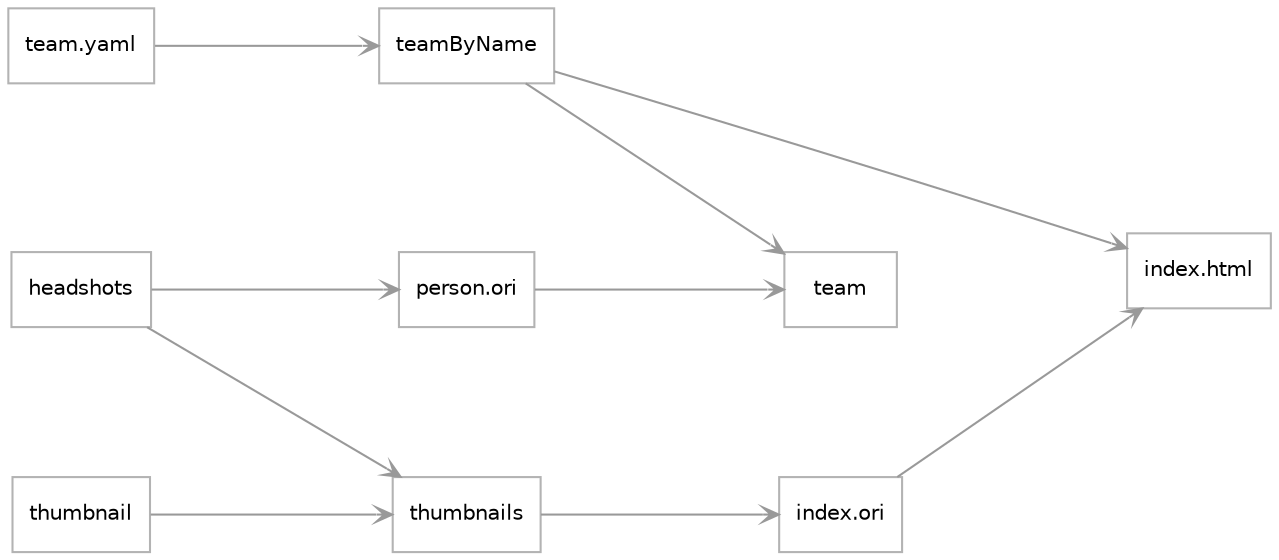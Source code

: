 digraph g {
  nodesep=1;
  rankdir=LR;
  ranksep=1.5;
  node [color=gray70; fillcolor="white"; fontname="Helvetica"; fontsize="10"; nojustify=true; style="filled"; shape=box];
  edge [arrowhead=vee; arrowsize=0.75; color=gray60; fontname="Helvetica"; fontsize="10"; labeldistance=5];

  "headshots" [URL="../headshots"];
  "index.html" [URL="../index.html"];
  "index.ori" [URL="../index.ori"];
  "person.ori" [URL="../person.ori"];
  "team" [URL="../team"];
  "team.yaml" [URL="../team.yaml"];
  "teamByName" [URL="../teamByName"];
  "thumbnail" [URL="../thumbnail"];
  "thumbnails" [URL="../thumbnails"];
  
  "headshots" -> "person.ori";
  "headshots" -> "thumbnails";
  "index.ori" -> "index.html";
  "person.ori" -> "team";
  "team.yaml" -> "teamByName";
  "teamByName" -> "index.html";
  "teamByName" -> "team";
  "thumbnail" -> "thumbnails";
  "thumbnails" -> "index.ori"; 
}